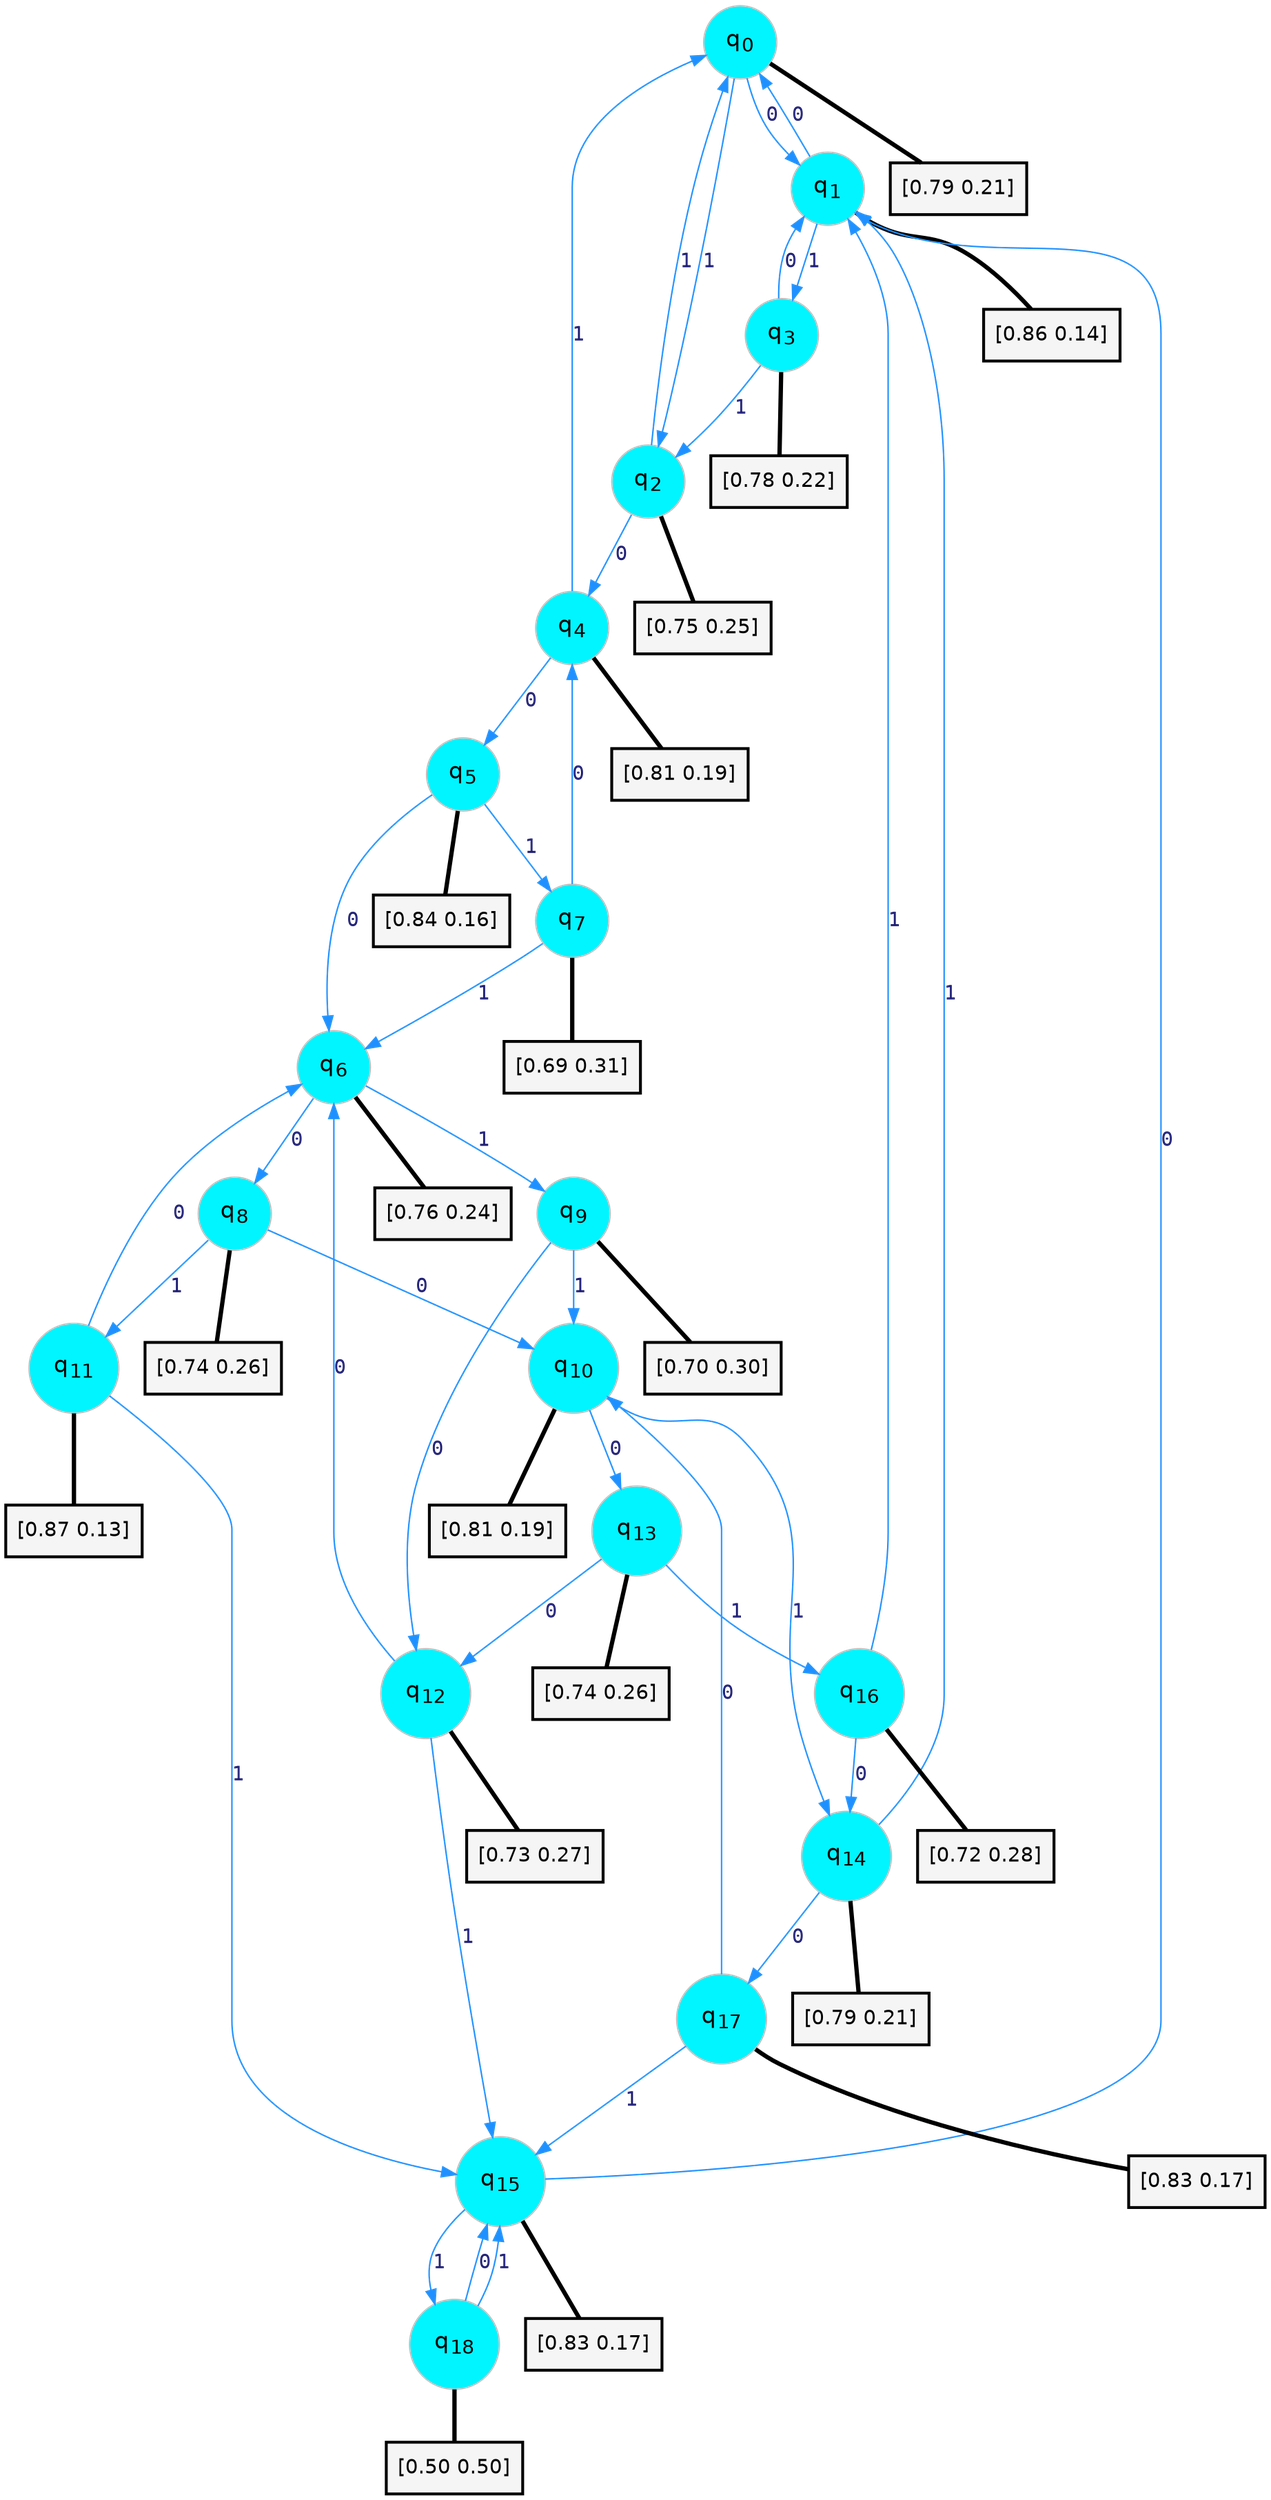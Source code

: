 digraph G {
graph [
bgcolor=transparent, dpi=300, rankdir=TD, size="40,25"];
node [
color=gray, fillcolor=turquoise1, fontcolor=black, fontname=Helvetica, fontsize=16, fontweight=bold, shape=circle, style=filled];
edge [
arrowsize=1, color=dodgerblue1, fontcolor=midnightblue, fontname=courier, fontweight=bold, penwidth=1, style=solid, weight=20];
0[label=<q<SUB>0</SUB>>];
1[label=<q<SUB>1</SUB>>];
2[label=<q<SUB>2</SUB>>];
3[label=<q<SUB>3</SUB>>];
4[label=<q<SUB>4</SUB>>];
5[label=<q<SUB>5</SUB>>];
6[label=<q<SUB>6</SUB>>];
7[label=<q<SUB>7</SUB>>];
8[label=<q<SUB>8</SUB>>];
9[label=<q<SUB>9</SUB>>];
10[label=<q<SUB>10</SUB>>];
11[label=<q<SUB>11</SUB>>];
12[label=<q<SUB>12</SUB>>];
13[label=<q<SUB>13</SUB>>];
14[label=<q<SUB>14</SUB>>];
15[label=<q<SUB>15</SUB>>];
16[label=<q<SUB>16</SUB>>];
17[label=<q<SUB>17</SUB>>];
18[label=<q<SUB>18</SUB>>];
19[label="[0.79 0.21]", shape=box,fontcolor=black, fontname=Helvetica, fontsize=14, penwidth=2, fillcolor=whitesmoke,color=black];
20[label="[0.86 0.14]", shape=box,fontcolor=black, fontname=Helvetica, fontsize=14, penwidth=2, fillcolor=whitesmoke,color=black];
21[label="[0.75 0.25]", shape=box,fontcolor=black, fontname=Helvetica, fontsize=14, penwidth=2, fillcolor=whitesmoke,color=black];
22[label="[0.78 0.22]", shape=box,fontcolor=black, fontname=Helvetica, fontsize=14, penwidth=2, fillcolor=whitesmoke,color=black];
23[label="[0.81 0.19]", shape=box,fontcolor=black, fontname=Helvetica, fontsize=14, penwidth=2, fillcolor=whitesmoke,color=black];
24[label="[0.84 0.16]", shape=box,fontcolor=black, fontname=Helvetica, fontsize=14, penwidth=2, fillcolor=whitesmoke,color=black];
25[label="[0.76 0.24]", shape=box,fontcolor=black, fontname=Helvetica, fontsize=14, penwidth=2, fillcolor=whitesmoke,color=black];
26[label="[0.69 0.31]", shape=box,fontcolor=black, fontname=Helvetica, fontsize=14, penwidth=2, fillcolor=whitesmoke,color=black];
27[label="[0.74 0.26]", shape=box,fontcolor=black, fontname=Helvetica, fontsize=14, penwidth=2, fillcolor=whitesmoke,color=black];
28[label="[0.70 0.30]", shape=box,fontcolor=black, fontname=Helvetica, fontsize=14, penwidth=2, fillcolor=whitesmoke,color=black];
29[label="[0.81 0.19]", shape=box,fontcolor=black, fontname=Helvetica, fontsize=14, penwidth=2, fillcolor=whitesmoke,color=black];
30[label="[0.87 0.13]", shape=box,fontcolor=black, fontname=Helvetica, fontsize=14, penwidth=2, fillcolor=whitesmoke,color=black];
31[label="[0.73 0.27]", shape=box,fontcolor=black, fontname=Helvetica, fontsize=14, penwidth=2, fillcolor=whitesmoke,color=black];
32[label="[0.74 0.26]", shape=box,fontcolor=black, fontname=Helvetica, fontsize=14, penwidth=2, fillcolor=whitesmoke,color=black];
33[label="[0.79 0.21]", shape=box,fontcolor=black, fontname=Helvetica, fontsize=14, penwidth=2, fillcolor=whitesmoke,color=black];
34[label="[0.83 0.17]", shape=box,fontcolor=black, fontname=Helvetica, fontsize=14, penwidth=2, fillcolor=whitesmoke,color=black];
35[label="[0.72 0.28]", shape=box,fontcolor=black, fontname=Helvetica, fontsize=14, penwidth=2, fillcolor=whitesmoke,color=black];
36[label="[0.83 0.17]", shape=box,fontcolor=black, fontname=Helvetica, fontsize=14, penwidth=2, fillcolor=whitesmoke,color=black];
37[label="[0.50 0.50]", shape=box,fontcolor=black, fontname=Helvetica, fontsize=14, penwidth=2, fillcolor=whitesmoke,color=black];
0->1 [label=0];
0->2 [label=1];
0->19 [arrowhead=none, penwidth=3,color=black];
1->0 [label=0];
1->3 [label=1];
1->20 [arrowhead=none, penwidth=3,color=black];
2->4 [label=0];
2->0 [label=1];
2->21 [arrowhead=none, penwidth=3,color=black];
3->1 [label=0];
3->2 [label=1];
3->22 [arrowhead=none, penwidth=3,color=black];
4->5 [label=0];
4->0 [label=1];
4->23 [arrowhead=none, penwidth=3,color=black];
5->6 [label=0];
5->7 [label=1];
5->24 [arrowhead=none, penwidth=3,color=black];
6->8 [label=0];
6->9 [label=1];
6->25 [arrowhead=none, penwidth=3,color=black];
7->4 [label=0];
7->6 [label=1];
7->26 [arrowhead=none, penwidth=3,color=black];
8->10 [label=0];
8->11 [label=1];
8->27 [arrowhead=none, penwidth=3,color=black];
9->12 [label=0];
9->10 [label=1];
9->28 [arrowhead=none, penwidth=3,color=black];
10->13 [label=0];
10->14 [label=1];
10->29 [arrowhead=none, penwidth=3,color=black];
11->6 [label=0];
11->15 [label=1];
11->30 [arrowhead=none, penwidth=3,color=black];
12->6 [label=0];
12->15 [label=1];
12->31 [arrowhead=none, penwidth=3,color=black];
13->12 [label=0];
13->16 [label=1];
13->32 [arrowhead=none, penwidth=3,color=black];
14->17 [label=0];
14->1 [label=1];
14->33 [arrowhead=none, penwidth=3,color=black];
15->1 [label=0];
15->18 [label=1];
15->34 [arrowhead=none, penwidth=3,color=black];
16->14 [label=0];
16->1 [label=1];
16->35 [arrowhead=none, penwidth=3,color=black];
17->10 [label=0];
17->15 [label=1];
17->36 [arrowhead=none, penwidth=3,color=black];
18->15 [label=0];
18->15 [label=1];
18->37 [arrowhead=none, penwidth=3,color=black];
}
